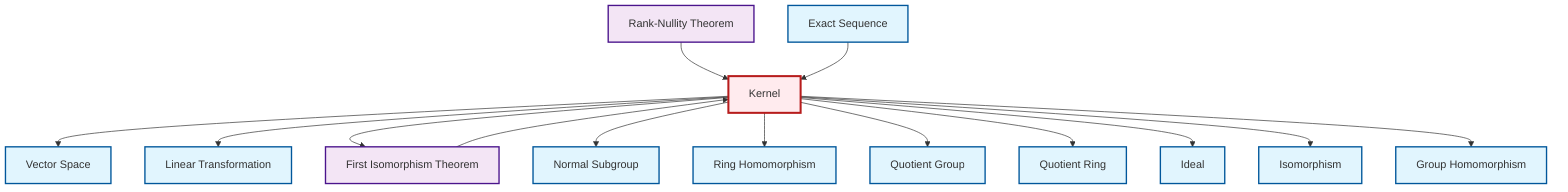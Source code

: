 graph TD
    classDef definition fill:#e1f5fe,stroke:#01579b,stroke-width:2px
    classDef theorem fill:#f3e5f5,stroke:#4a148c,stroke-width:2px
    classDef axiom fill:#fff3e0,stroke:#e65100,stroke-width:2px
    classDef example fill:#e8f5e9,stroke:#1b5e20,stroke-width:2px
    classDef current fill:#ffebee,stroke:#b71c1c,stroke-width:3px
    def-linear-transformation["Linear Transformation"]:::definition
    thm-rank-nullity["Rank-Nullity Theorem"]:::theorem
    def-quotient-ring["Quotient Ring"]:::definition
    def-vector-space["Vector Space"]:::definition
    thm-first-isomorphism["First Isomorphism Theorem"]:::theorem
    def-ideal["Ideal"]:::definition
    def-quotient-group["Quotient Group"]:::definition
    def-exact-sequence["Exact Sequence"]:::definition
    def-ring-homomorphism["Ring Homomorphism"]:::definition
    def-kernel["Kernel"]:::definition
    def-homomorphism["Group Homomorphism"]:::definition
    def-normal-subgroup["Normal Subgroup"]:::definition
    def-isomorphism["Isomorphism"]:::definition
    def-kernel --> def-vector-space
    def-kernel --> def-linear-transformation
    def-kernel --> thm-first-isomorphism
    def-kernel --> def-normal-subgroup
    def-kernel --> def-ring-homomorphism
    def-kernel --> def-quotient-group
    thm-rank-nullity --> def-kernel
    def-kernel --> def-quotient-ring
    def-kernel --> def-ideal
    def-kernel --> def-isomorphism
    def-exact-sequence --> def-kernel
    thm-first-isomorphism --> def-kernel
    def-kernel --> def-homomorphism
    class def-kernel current